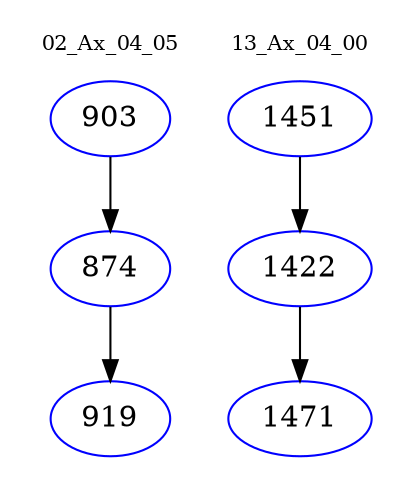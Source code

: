 digraph{
subgraph cluster_0 {
color = white
label = "02_Ax_04_05";
fontsize=10;
T0_903 [label="903", color="blue"]
T0_903 -> T0_874 [color="black"]
T0_874 [label="874", color="blue"]
T0_874 -> T0_919 [color="black"]
T0_919 [label="919", color="blue"]
}
subgraph cluster_1 {
color = white
label = "13_Ax_04_00";
fontsize=10;
T1_1451 [label="1451", color="blue"]
T1_1451 -> T1_1422 [color="black"]
T1_1422 [label="1422", color="blue"]
T1_1422 -> T1_1471 [color="black"]
T1_1471 [label="1471", color="blue"]
}
}
